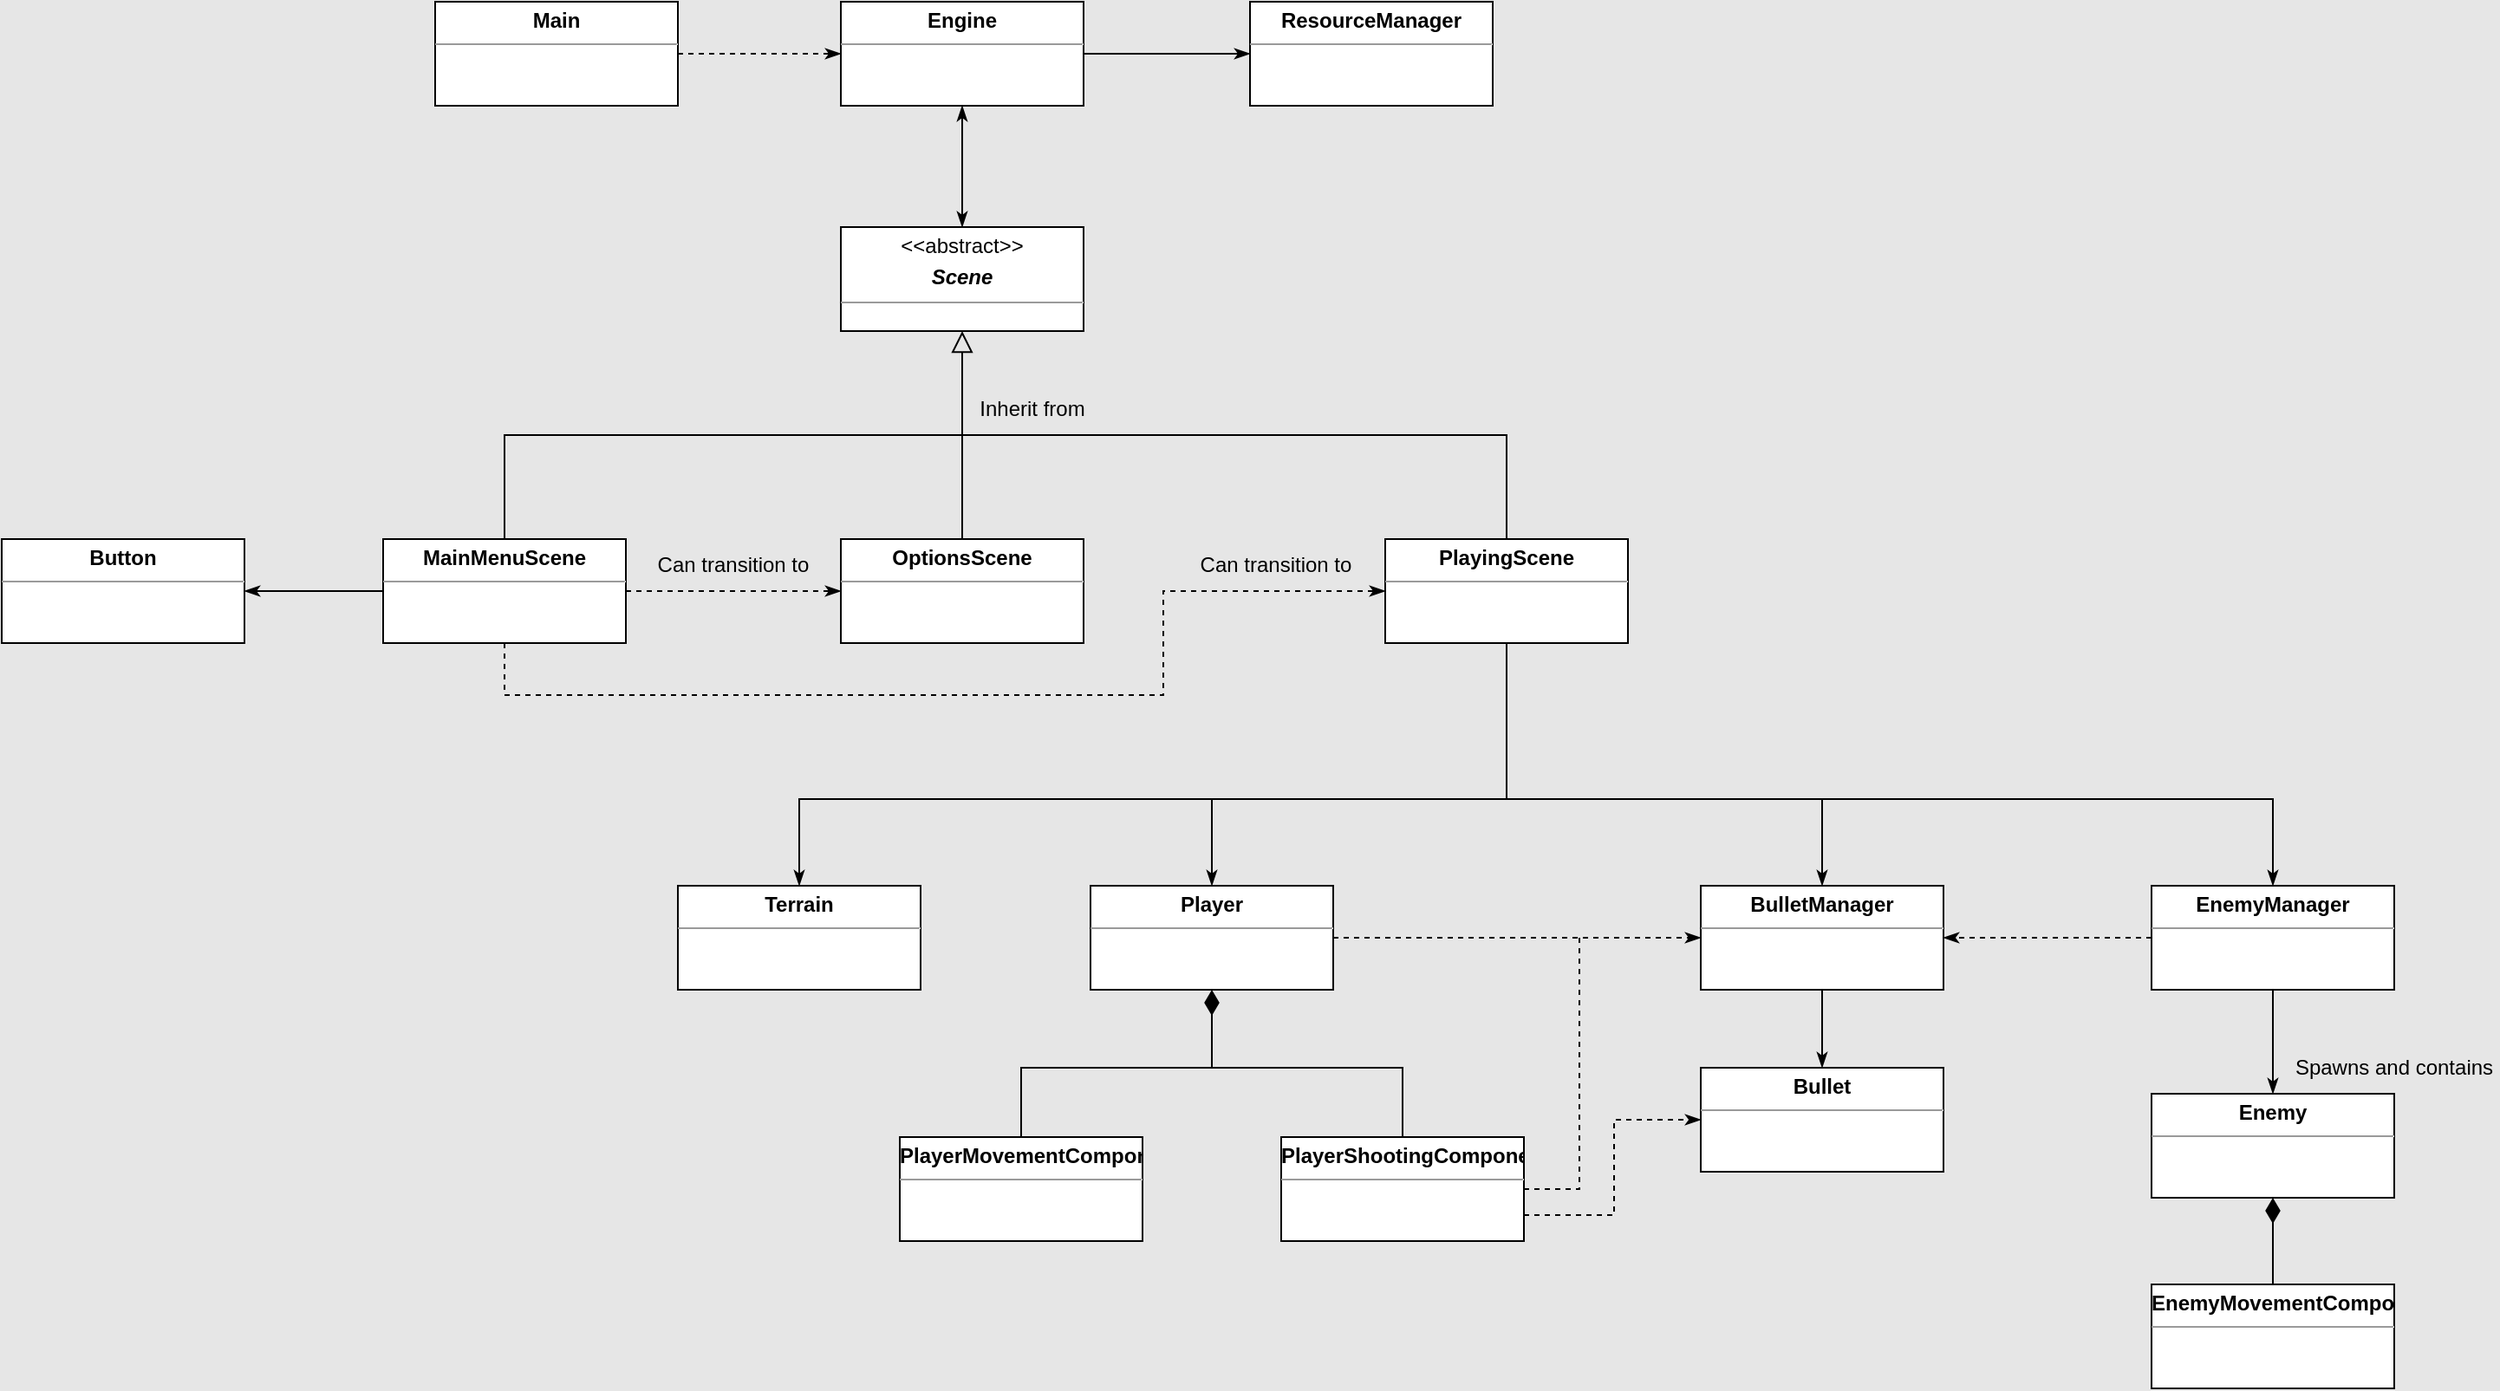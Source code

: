 <mxfile version="20.7.4" type="device"><diagram id="C5RBs43oDa-KdzZeNtuy" name="Page-1"><mxGraphModel dx="1818" dy="820" grid="0" gridSize="10" guides="1" tooltips="1" connect="1" arrows="1" fold="1" page="0" pageScale="1" pageWidth="827" pageHeight="1169" background="#E6E6E6" math="0" shadow="0"><root><mxCell id="WIyWlLk6GJQsqaUBKTNV-0"/><mxCell id="WIyWlLk6GJQsqaUBKTNV-1" parent="WIyWlLk6GJQsqaUBKTNV-0"/><mxCell id="s5ZWWQUvPpXrEzm3SAUk-28" value="&lt;p style=&quot;margin:0px;margin-top:4px;text-align:center;&quot;&gt;&lt;b&gt;Main&lt;/b&gt;&lt;/p&gt;&lt;hr size=&quot;1&quot;&gt;&lt;div style=&quot;height:2px;&quot;&gt;&lt;/div&gt;" style="verticalAlign=top;align=left;overflow=fill;fontSize=12;fontFamily=Helvetica;html=1;fillColor=default;" parent="WIyWlLk6GJQsqaUBKTNV-1" vertex="1"><mxGeometry x="110" y="30" width="140" height="60" as="geometry"/></mxCell><mxCell id="s5ZWWQUvPpXrEzm3SAUk-29" value="&lt;p style=&quot;margin:0px;margin-top:4px;text-align:center;&quot;&gt;&lt;b&gt;Engine&lt;/b&gt;&lt;/p&gt;&lt;hr size=&quot;1&quot;&gt;&lt;div style=&quot;height:2px;&quot;&gt;&lt;/div&gt;" style="verticalAlign=top;align=left;overflow=fill;fontSize=12;fontFamily=Helvetica;html=1;fillColor=default;" parent="WIyWlLk6GJQsqaUBKTNV-1" vertex="1"><mxGeometry x="344" y="30" width="140" height="60" as="geometry"/></mxCell><mxCell id="s5ZWWQUvPpXrEzm3SAUk-30" value="&lt;p style=&quot;margin:0px;margin-top:4px;text-align:center;&quot;&gt;&amp;lt;&amp;lt;abstract&amp;gt;&amp;gt;&lt;/p&gt;&lt;p style=&quot;margin:0px;margin-top:4px;text-align:center;&quot;&gt;&lt;b&gt;&lt;i&gt;Scene&lt;/i&gt;&lt;/b&gt;&lt;/p&gt;&lt;hr size=&quot;1&quot;&gt;&lt;div style=&quot;height:2px;&quot;&gt;&lt;/div&gt;" style="verticalAlign=top;align=left;overflow=fill;fontSize=12;fontFamily=Helvetica;html=1;fillColor=default;" parent="WIyWlLk6GJQsqaUBKTNV-1" vertex="1"><mxGeometry x="344" y="160" width="140" height="60" as="geometry"/></mxCell><mxCell id="s5ZWWQUvPpXrEzm3SAUk-31" value="&lt;p style=&quot;margin:0px;margin-top:4px;text-align:center;&quot;&gt;&lt;b&gt;MainMenuScene&lt;/b&gt;&lt;/p&gt;&lt;hr size=&quot;1&quot;&gt;&lt;div style=&quot;height:2px;&quot;&gt;&lt;/div&gt;" style="verticalAlign=top;align=left;overflow=fill;fontSize=12;fontFamily=Helvetica;html=1;fillColor=default;" parent="WIyWlLk6GJQsqaUBKTNV-1" vertex="1"><mxGeometry x="80" y="340" width="140" height="60" as="geometry"/></mxCell><mxCell id="s5ZWWQUvPpXrEzm3SAUk-32" value="&lt;p style=&quot;margin:0px;margin-top:4px;text-align:center;&quot;&gt;&lt;b&gt;OptionsScene&lt;/b&gt;&lt;/p&gt;&lt;hr size=&quot;1&quot;&gt;&lt;div style=&quot;height:2px;&quot;&gt;&lt;/div&gt;" style="verticalAlign=top;align=left;overflow=fill;fontSize=12;fontFamily=Helvetica;html=1;fillColor=default;" parent="WIyWlLk6GJQsqaUBKTNV-1" vertex="1"><mxGeometry x="344" y="340" width="140" height="60" as="geometry"/></mxCell><mxCell id="s5ZWWQUvPpXrEzm3SAUk-33" value="&lt;p style=&quot;margin:0px;margin-top:4px;text-align:center;&quot;&gt;&lt;b&gt;PlayingScene&lt;/b&gt;&lt;/p&gt;&lt;hr size=&quot;1&quot;&gt;&lt;div style=&quot;height:2px;&quot;&gt;&lt;/div&gt;" style="verticalAlign=top;align=left;overflow=fill;fontSize=12;fontFamily=Helvetica;html=1;fillColor=default;" parent="WIyWlLk6GJQsqaUBKTNV-1" vertex="1"><mxGeometry x="658" y="340" width="140" height="60" as="geometry"/></mxCell><mxCell id="s5ZWWQUvPpXrEzm3SAUk-39" value="Inherit from" style="text;html=1;strokeColor=none;fillColor=none;align=center;verticalAlign=middle;whiteSpace=wrap;rounded=0;" parent="WIyWlLk6GJQsqaUBKTNV-1" vertex="1"><mxGeometry x="420" y="250" width="69" height="30" as="geometry"/></mxCell><mxCell id="s5ZWWQUvPpXrEzm3SAUk-40" value="" style="endArrow=classicThin;html=1;rounded=0;endSize=6;exitX=0.5;exitY=0;exitDx=0;exitDy=0;entryX=0.5;entryY=1;entryDx=0;entryDy=0;startArrow=classicThin;startFill=1;endFill=1;" parent="WIyWlLk6GJQsqaUBKTNV-1" source="s5ZWWQUvPpXrEzm3SAUk-30" target="s5ZWWQUvPpXrEzm3SAUk-29" edge="1"><mxGeometry width="50" height="50" relative="1" as="geometry"><mxPoint x="480" y="260" as="sourcePoint"/><mxPoint x="530" y="210" as="targetPoint"/></mxGeometry></mxCell><mxCell id="s5ZWWQUvPpXrEzm3SAUk-41" value="" style="endArrow=classicThin;html=1;rounded=0;endSize=6;entryX=0;entryY=0.5;entryDx=0;entryDy=0;exitX=1;exitY=0.5;exitDx=0;exitDy=0;endFill=1;dashed=1;" parent="WIyWlLk6GJQsqaUBKTNV-1" source="s5ZWWQUvPpXrEzm3SAUk-28" target="s5ZWWQUvPpXrEzm3SAUk-29" edge="1"><mxGeometry width="50" height="50" relative="1" as="geometry"><mxPoint x="480" y="260" as="sourcePoint"/><mxPoint x="530" y="210" as="targetPoint"/></mxGeometry></mxCell><mxCell id="s5ZWWQUvPpXrEzm3SAUk-43" value="&lt;p style=&quot;margin:0px;margin-top:4px;text-align:center;&quot;&gt;&lt;b&gt;Player&lt;/b&gt;&lt;/p&gt;&lt;hr size=&quot;1&quot;&gt;&lt;div style=&quot;height:2px;&quot;&gt;&lt;/div&gt;" style="verticalAlign=top;align=left;overflow=fill;fontSize=12;fontFamily=Helvetica;html=1;fillColor=default;" parent="WIyWlLk6GJQsqaUBKTNV-1" vertex="1"><mxGeometry x="488" y="540" width="140" height="60" as="geometry"/></mxCell><mxCell id="s5ZWWQUvPpXrEzm3SAUk-44" value="&lt;p style=&quot;margin:0px;margin-top:4px;text-align:center;&quot;&gt;&lt;b&gt;PlayerMovementComponent&lt;/b&gt;&lt;/p&gt;&lt;hr size=&quot;1&quot;&gt;&lt;div style=&quot;height:2px;&quot;&gt;&lt;/div&gt;" style="verticalAlign=top;align=left;overflow=fill;fontSize=12;fontFamily=Helvetica;html=1;fillColor=default;" parent="WIyWlLk6GJQsqaUBKTNV-1" vertex="1"><mxGeometry x="378" y="685" width="140" height="60" as="geometry"/></mxCell><mxCell id="s5ZWWQUvPpXrEzm3SAUk-45" value="&lt;p style=&quot;margin:0px;margin-top:4px;text-align:center;&quot;&gt;&lt;b&gt;PlayerShootingComponent&lt;/b&gt;&lt;/p&gt;&lt;hr size=&quot;1&quot;&gt;&lt;div style=&quot;height:2px;&quot;&gt;&lt;/div&gt;" style="verticalAlign=top;align=left;overflow=fill;fontSize=12;fontFamily=Helvetica;html=1;fillColor=default;" parent="WIyWlLk6GJQsqaUBKTNV-1" vertex="1"><mxGeometry x="598" y="685" width="140" height="60" as="geometry"/></mxCell><mxCell id="s5ZWWQUvPpXrEzm3SAUk-49" value="" style="group" parent="WIyWlLk6GJQsqaUBKTNV-1" vertex="1" connectable="0"><mxGeometry x="448" y="645" width="220" as="geometry"/></mxCell><mxCell id="s5ZWWQUvPpXrEzm3SAUk-46" value="" style="endArrow=none;html=1;rounded=0;endSize=10;exitX=0.5;exitY=0;exitDx=0;exitDy=0;" parent="s5ZWWQUvPpXrEzm3SAUk-49" source="s5ZWWQUvPpXrEzm3SAUk-44" edge="1"><mxGeometry width="50" height="50" relative="1" as="geometry"><mxPoint x="130" y="-120" as="sourcePoint"/><mxPoint x="110" as="targetPoint"/><Array as="points"><mxPoint/></Array></mxGeometry></mxCell><mxCell id="s5ZWWQUvPpXrEzm3SAUk-47" value="" style="endArrow=diamondThin;html=1;rounded=0;endSize=12;endFill=1;entryX=0.5;entryY=1;entryDx=0;entryDy=0;" parent="s5ZWWQUvPpXrEzm3SAUk-49" target="s5ZWWQUvPpXrEzm3SAUk-43" edge="1"><mxGeometry width="50" height="50" relative="1" as="geometry"><mxPoint x="110" as="sourcePoint"/><mxPoint x="180" y="-170" as="targetPoint"/></mxGeometry></mxCell><mxCell id="s5ZWWQUvPpXrEzm3SAUk-48" value="" style="endArrow=none;html=1;rounded=0;endSize=10;entryX=0.5;entryY=0;entryDx=0;entryDy=0;" parent="s5ZWWQUvPpXrEzm3SAUk-49" target="s5ZWWQUvPpXrEzm3SAUk-45" edge="1"><mxGeometry width="50" height="50" relative="1" as="geometry"><mxPoint x="110" as="sourcePoint"/><mxPoint x="180" y="-170" as="targetPoint"/><Array as="points"><mxPoint x="220"/></Array></mxGeometry></mxCell><mxCell id="s5ZWWQUvPpXrEzm3SAUk-50" value="&lt;p style=&quot;margin:0px;margin-top:4px;text-align:center;&quot;&gt;&lt;b&gt;Terrain&lt;/b&gt;&lt;/p&gt;&lt;hr size=&quot;1&quot;&gt;&lt;div style=&quot;height:2px;&quot;&gt;&lt;/div&gt;" style="verticalAlign=top;align=left;overflow=fill;fontSize=12;fontFamily=Helvetica;html=1;fillColor=default;" parent="WIyWlLk6GJQsqaUBKTNV-1" vertex="1"><mxGeometry x="250" y="540" width="140" height="60" as="geometry"/></mxCell><mxCell id="s5ZWWQUvPpXrEzm3SAUk-51" value="&lt;p style=&quot;margin:0px;margin-top:4px;text-align:center;&quot;&gt;&lt;b&gt;ResourceManager&lt;/b&gt;&lt;/p&gt;&lt;hr size=&quot;1&quot;&gt;&lt;div style=&quot;height:2px;&quot;&gt;&lt;/div&gt;" style="verticalAlign=top;align=left;overflow=fill;fontSize=12;fontFamily=Helvetica;html=1;fillColor=default;" parent="WIyWlLk6GJQsqaUBKTNV-1" vertex="1"><mxGeometry x="580" y="30" width="140" height="60" as="geometry"/></mxCell><mxCell id="s5ZWWQUvPpXrEzm3SAUk-52" value="" style="endArrow=none;html=1;rounded=0;endSize=6;entryX=1;entryY=0.5;entryDx=0;entryDy=0;exitX=0;exitY=0.5;exitDx=0;exitDy=0;endFill=0;startArrow=classicThin;startFill=1;startSize=6;" parent="WIyWlLk6GJQsqaUBKTNV-1" source="s5ZWWQUvPpXrEzm3SAUk-51" target="s5ZWWQUvPpXrEzm3SAUk-29" edge="1"><mxGeometry width="50" height="50" relative="1" as="geometry"><mxPoint x="480" y="260" as="sourcePoint"/><mxPoint x="530" y="210" as="targetPoint"/></mxGeometry></mxCell><mxCell id="s5ZWWQUvPpXrEzm3SAUk-54" value="" style="endArrow=classicThin;html=1;rounded=0;endSize=6;exitX=1;exitY=0.5;exitDx=0;exitDy=0;entryX=0;entryY=0.5;entryDx=0;entryDy=0;endFill=1;dashed=1;" parent="WIyWlLk6GJQsqaUBKTNV-1" source="s5ZWWQUvPpXrEzm3SAUk-31" target="s5ZWWQUvPpXrEzm3SAUk-32" edge="1"><mxGeometry width="50" height="50" relative="1" as="geometry"><mxPoint x="480" y="330" as="sourcePoint"/><mxPoint x="530" y="280" as="targetPoint"/></mxGeometry></mxCell><mxCell id="s5ZWWQUvPpXrEzm3SAUk-55" value="" style="endArrow=classicThin;html=1;rounded=0;endSize=6;endFill=1;dashed=1;exitX=0.5;exitY=1;exitDx=0;exitDy=0;entryX=0;entryY=0.5;entryDx=0;entryDy=0;" parent="WIyWlLk6GJQsqaUBKTNV-1" source="s5ZWWQUvPpXrEzm3SAUk-31" target="s5ZWWQUvPpXrEzm3SAUk-33" edge="1"><mxGeometry width="50" height="50" relative="1" as="geometry"><mxPoint x="480" y="410" as="sourcePoint"/><mxPoint x="10" y="480" as="targetPoint"/><Array as="points"><mxPoint x="150" y="430"/><mxPoint x="530" y="430"/><mxPoint x="530" y="370"/></Array></mxGeometry></mxCell><mxCell id="s5ZWWQUvPpXrEzm3SAUk-56" value="Can transition to" style="text;html=1;strokeColor=none;fillColor=none;align=center;verticalAlign=middle;whiteSpace=wrap;rounded=0;" parent="WIyWlLk6GJQsqaUBKTNV-1" vertex="1"><mxGeometry x="237" y="340" width="90" height="30" as="geometry"/></mxCell><mxCell id="s5ZWWQUvPpXrEzm3SAUk-58" value="Can transition to" style="text;html=1;strokeColor=none;fillColor=none;align=center;verticalAlign=middle;whiteSpace=wrap;rounded=0;" parent="WIyWlLk6GJQsqaUBKTNV-1" vertex="1"><mxGeometry x="550" y="340" width="90" height="30" as="geometry"/></mxCell><mxCell id="s5ZWWQUvPpXrEzm3SAUk-60" value="" style="endArrow=classicThin;html=1;rounded=0;endSize=6;endFill=1;entryX=0.5;entryY=0;entryDx=0;entryDy=0;" parent="WIyWlLk6GJQsqaUBKTNV-1" target="s5ZWWQUvPpXrEzm3SAUk-43" edge="1"><mxGeometry width="50" height="50" relative="1" as="geometry"><mxPoint x="558" y="490" as="sourcePoint"/><mxPoint x="784" y="360" as="targetPoint"/></mxGeometry></mxCell><mxCell id="s5ZWWQUvPpXrEzm3SAUk-64" value="" style="endArrow=classicThin;html=1;rounded=0;startSize=6;endSize=6;entryX=0.5;entryY=0;entryDx=0;entryDy=0;endFill=1;" parent="WIyWlLk6GJQsqaUBKTNV-1" target="s5ZWWQUvPpXrEzm3SAUk-50" edge="1"><mxGeometry width="50" height="50" relative="1" as="geometry"><mxPoint x="558" y="490" as="sourcePoint"/><mxPoint x="674" y="540" as="targetPoint"/><Array as="points"><mxPoint x="320" y="490"/></Array></mxGeometry></mxCell><mxCell id="YrJvXY9LYlx8GF29ukFt-0" value="&lt;p style=&quot;margin:0px;margin-top:4px;text-align:center;&quot;&gt;&lt;b&gt;Button&lt;/b&gt;&lt;/p&gt;&lt;hr size=&quot;1&quot;&gt;&lt;div style=&quot;height:2px;&quot;&gt;&lt;/div&gt;" style="verticalAlign=top;align=left;overflow=fill;fontSize=12;fontFamily=Helvetica;html=1;fillColor=default;" parent="WIyWlLk6GJQsqaUBKTNV-1" vertex="1"><mxGeometry x="-140" y="340" width="140" height="60" as="geometry"/></mxCell><mxCell id="YrJvXY9LYlx8GF29ukFt-1" value="" style="endArrow=classicThin;html=1;rounded=0;endSize=6;endFill=1;exitX=0;exitY=0.5;exitDx=0;exitDy=0;entryX=1;entryY=0.5;entryDx=0;entryDy=0;" parent="WIyWlLk6GJQsqaUBKTNV-1" source="s5ZWWQUvPpXrEzm3SAUk-31" target="YrJvXY9LYlx8GF29ukFt-0" edge="1"><mxGeometry width="50" height="50" relative="1" as="geometry"><mxPoint x="400" y="350" as="sourcePoint"/><mxPoint x="450" y="300" as="targetPoint"/></mxGeometry></mxCell><mxCell id="s5ZWWQUvPpXrEzm3SAUk-34" value="" style="endArrow=block;html=1;rounded=0;endSize=10;endFill=0;entryX=0.5;entryY=1;entryDx=0;entryDy=0;" parent="WIyWlLk6GJQsqaUBKTNV-1" target="s5ZWWQUvPpXrEzm3SAUk-30" edge="1"><mxGeometry width="50" height="50" relative="1" as="geometry"><mxPoint x="414" y="280" as="sourcePoint"/><mxPoint x="570" y="260" as="targetPoint"/></mxGeometry></mxCell><mxCell id="s5ZWWQUvPpXrEzm3SAUk-35" value="" style="endArrow=none;html=1;rounded=0;endSize=10;exitX=0.5;exitY=0;exitDx=0;exitDy=0;" parent="WIyWlLk6GJQsqaUBKTNV-1" source="s5ZWWQUvPpXrEzm3SAUk-31" edge="1"><mxGeometry width="50" height="50" relative="1" as="geometry"><mxPoint x="450" y="200" as="sourcePoint"/><mxPoint x="415" y="280" as="targetPoint"/><Array as="points"><mxPoint x="150" y="280"/></Array></mxGeometry></mxCell><mxCell id="s5ZWWQUvPpXrEzm3SAUk-36" value="" style="endArrow=none;html=1;rounded=0;endSize=10;exitX=0.5;exitY=0;exitDx=0;exitDy=0;" parent="WIyWlLk6GJQsqaUBKTNV-1" source="s5ZWWQUvPpXrEzm3SAUk-32" edge="1"><mxGeometry width="50" height="50" relative="1" as="geometry"><mxPoint x="450" y="200" as="sourcePoint"/><mxPoint x="414" y="280" as="targetPoint"/></mxGeometry></mxCell><mxCell id="YrJvXY9LYlx8GF29ukFt-2" value="" style="endArrow=none;html=1;rounded=0;exitX=0.5;exitY=0;exitDx=0;exitDy=0;" parent="WIyWlLk6GJQsqaUBKTNV-1" source="s5ZWWQUvPpXrEzm3SAUk-33" edge="1"><mxGeometry width="50" height="50" relative="1" as="geometry"><mxPoint x="550" y="380" as="sourcePoint"/><mxPoint x="414" y="280" as="targetPoint"/><Array as="points"><mxPoint x="728" y="280"/></Array></mxGeometry></mxCell><mxCell id="hnqqY8OOUIOQ_sSm8QMX-0" value="&lt;p style=&quot;margin:0px;margin-top:4px;text-align:center;&quot;&gt;&lt;b&gt;BulletManager&lt;/b&gt;&lt;/p&gt;&lt;hr size=&quot;1&quot;&gt;&lt;div style=&quot;height:2px;&quot;&gt;&lt;/div&gt;" style="verticalAlign=top;align=left;overflow=fill;fontSize=12;fontFamily=Helvetica;html=1;fillColor=default;" parent="WIyWlLk6GJQsqaUBKTNV-1" vertex="1"><mxGeometry x="840" y="540" width="140" height="60" as="geometry"/></mxCell><mxCell id="hnqqY8OOUIOQ_sSm8QMX-1" value="" style="endArrow=classicThin;html=1;rounded=0;endSize=6;endFill=1;entryX=0.5;entryY=0;entryDx=0;entryDy=0;" parent="WIyWlLk6GJQsqaUBKTNV-1" target="hnqqY8OOUIOQ_sSm8QMX-0" edge="1"><mxGeometry width="50" height="50" relative="1" as="geometry"><mxPoint x="558" y="490" as="sourcePoint"/><mxPoint x="850" y="590" as="targetPoint"/><Array as="points"><mxPoint x="910" y="490"/></Array></mxGeometry></mxCell><mxCell id="hnqqY8OOUIOQ_sSm8QMX-2" value="&lt;p style=&quot;margin:0px;margin-top:4px;text-align:center;&quot;&gt;&lt;b&gt;Bullet&lt;/b&gt;&lt;/p&gt;&lt;hr size=&quot;1&quot;&gt;&lt;div style=&quot;height:2px;&quot;&gt;&lt;/div&gt;" style="verticalAlign=top;align=left;overflow=fill;fontSize=12;fontFamily=Helvetica;html=1;fillColor=default;" parent="WIyWlLk6GJQsqaUBKTNV-1" vertex="1"><mxGeometry x="840" y="645" width="140" height="60" as="geometry"/></mxCell><mxCell id="hnqqY8OOUIOQ_sSm8QMX-3" value="" style="endArrow=classicThin;html=1;rounded=0;endSize=6;endFill=1;entryX=0.5;entryY=0;entryDx=0;entryDy=0;exitX=0.5;exitY=1;exitDx=0;exitDy=0;" parent="WIyWlLk6GJQsqaUBKTNV-1" source="hnqqY8OOUIOQ_sSm8QMX-0" target="hnqqY8OOUIOQ_sSm8QMX-2" edge="1"><mxGeometry width="50" height="50" relative="1" as="geometry"><mxPoint x="830" y="640" as="sourcePoint"/><mxPoint x="880" y="590" as="targetPoint"/></mxGeometry></mxCell><mxCell id="hnqqY8OOUIOQ_sSm8QMX-4" value="" style="endArrow=classicThin;html=1;rounded=0;endSize=6;endFill=1;dashed=1;entryX=0;entryY=0.5;entryDx=0;entryDy=0;exitX=1;exitY=0.5;exitDx=0;exitDy=0;" parent="WIyWlLk6GJQsqaUBKTNV-1" source="s5ZWWQUvPpXrEzm3SAUk-43" target="hnqqY8OOUIOQ_sSm8QMX-0" edge="1"><mxGeometry width="50" height="50" relative="1" as="geometry"><mxPoint x="780" y="520" as="sourcePoint"/><mxPoint x="830" y="470" as="targetPoint"/></mxGeometry></mxCell><mxCell id="hnqqY8OOUIOQ_sSm8QMX-13" value="&lt;p style=&quot;margin:0px;margin-top:4px;text-align:center;&quot;&gt;&lt;b&gt;EnemyManager&lt;/b&gt;&lt;/p&gt;&lt;hr size=&quot;1&quot;&gt;&lt;div style=&quot;height:2px;&quot;&gt;&lt;/div&gt;" style="verticalAlign=top;align=left;overflow=fill;fontSize=12;fontFamily=Helvetica;html=1;fillColor=default;" parent="WIyWlLk6GJQsqaUBKTNV-1" vertex="1"><mxGeometry x="1100" y="540" width="140" height="60" as="geometry"/></mxCell><mxCell id="hnqqY8OOUIOQ_sSm8QMX-14" value="&lt;p style=&quot;margin:0px;margin-top:4px;text-align:center;&quot;&gt;&lt;b&gt;Enemy&lt;/b&gt;&lt;/p&gt;&lt;hr size=&quot;1&quot;&gt;&lt;div style=&quot;height:2px;&quot;&gt;&lt;/div&gt;" style="verticalAlign=top;align=left;overflow=fill;fontSize=12;fontFamily=Helvetica;html=1;fillColor=default;" parent="WIyWlLk6GJQsqaUBKTNV-1" vertex="1"><mxGeometry x="1100" y="660" width="140" height="60" as="geometry"/></mxCell><mxCell id="hnqqY8OOUIOQ_sSm8QMX-15" value="&lt;p style=&quot;margin:0px;margin-top:4px;text-align:center;&quot;&gt;&lt;b&gt;EnemyMovementComponent&lt;/b&gt;&lt;/p&gt;&lt;hr size=&quot;1&quot;&gt;&lt;div style=&quot;height:2px;&quot;&gt;&lt;/div&gt;" style="verticalAlign=top;align=left;overflow=fill;fontSize=12;fontFamily=Helvetica;html=1;fillColor=default;" parent="WIyWlLk6GJQsqaUBKTNV-1" vertex="1"><mxGeometry x="1100" y="770" width="140" height="60" as="geometry"/></mxCell><mxCell id="hnqqY8OOUIOQ_sSm8QMX-16" value="" style="endArrow=diamondThin;html=1;rounded=0;endSize=12;endFill=1;entryX=0.5;entryY=1;entryDx=0;entryDy=0;exitX=0.5;exitY=0;exitDx=0;exitDy=0;" parent="WIyWlLk6GJQsqaUBKTNV-1" source="hnqqY8OOUIOQ_sSm8QMX-15" target="hnqqY8OOUIOQ_sSm8QMX-14" edge="1"><mxGeometry width="50" height="50" relative="1" as="geometry"><mxPoint x="950" y="830" as="sourcePoint"/><mxPoint x="1000" y="780" as="targetPoint"/></mxGeometry></mxCell><mxCell id="hnqqY8OOUIOQ_sSm8QMX-17" value="" style="endArrow=classicThin;html=1;rounded=0;endSize=6;endFill=1;exitX=0.5;exitY=1;exitDx=0;exitDy=0;entryX=0.5;entryY=0;entryDx=0;entryDy=0;" parent="WIyWlLk6GJQsqaUBKTNV-1" source="hnqqY8OOUIOQ_sSm8QMX-13" target="hnqqY8OOUIOQ_sSm8QMX-14" edge="1"><mxGeometry width="50" height="50" relative="1" as="geometry"><mxPoint x="1280" y="610" as="sourcePoint"/><mxPoint x="1330" y="560" as="targetPoint"/></mxGeometry></mxCell><mxCell id="hnqqY8OOUIOQ_sSm8QMX-19" value="" style="endArrow=none;html=1;rounded=0;endSize=10;exitX=1;exitY=0.5;exitDx=0;exitDy=0;dashed=1;" parent="WIyWlLk6GJQsqaUBKTNV-1" source="s5ZWWQUvPpXrEzm3SAUk-45" edge="1"><mxGeometry width="50" height="50" relative="1" as="geometry"><mxPoint x="700" y="580" as="sourcePoint"/><mxPoint x="770" y="570" as="targetPoint"/><Array as="points"><mxPoint x="770" y="715"/></Array></mxGeometry></mxCell><mxCell id="hnqqY8OOUIOQ_sSm8QMX-20" value="" style="endArrow=classicThin;html=1;rounded=0;endSize=6;endFill=1;dashed=1;entryX=0;entryY=0.5;entryDx=0;entryDy=0;exitX=1;exitY=0.75;exitDx=0;exitDy=0;" parent="WIyWlLk6GJQsqaUBKTNV-1" source="s5ZWWQUvPpXrEzm3SAUk-45" target="hnqqY8OOUIOQ_sSm8QMX-2" edge="1"><mxGeometry width="50" height="50" relative="1" as="geometry"><mxPoint x="700" y="580" as="sourcePoint"/><mxPoint x="750" y="530" as="targetPoint"/><Array as="points"><mxPoint x="790" y="730"/><mxPoint x="790" y="675"/></Array></mxGeometry></mxCell><mxCell id="hnqqY8OOUIOQ_sSm8QMX-21" value="Spawns and contains" style="text;html=1;strokeColor=none;fillColor=none;align=center;verticalAlign=middle;whiteSpace=wrap;rounded=0;" parent="WIyWlLk6GJQsqaUBKTNV-1" vertex="1"><mxGeometry x="1180" y="630" width="120" height="30" as="geometry"/></mxCell><mxCell id="hnqqY8OOUIOQ_sSm8QMX-22" value="" style="endArrow=classicThin;html=1;rounded=0;endSize=6;endFill=1;entryX=0.5;entryY=0;entryDx=0;entryDy=0;" parent="WIyWlLk6GJQsqaUBKTNV-1" target="hnqqY8OOUIOQ_sSm8QMX-13" edge="1"><mxGeometry width="50" height="50" relative="1" as="geometry"><mxPoint x="910" y="490" as="sourcePoint"/><mxPoint x="860" y="540" as="targetPoint"/><Array as="points"><mxPoint x="1170" y="490"/></Array></mxGeometry></mxCell><mxCell id="hnqqY8OOUIOQ_sSm8QMX-24" value="" style="endArrow=classicThin;html=1;rounded=0;endSize=6;endFill=1;dashed=1;entryX=1;entryY=0.5;entryDx=0;entryDy=0;exitX=0;exitY=0.5;exitDx=0;exitDy=0;" parent="WIyWlLk6GJQsqaUBKTNV-1" source="hnqqY8OOUIOQ_sSm8QMX-13" target="hnqqY8OOUIOQ_sSm8QMX-0" edge="1"><mxGeometry width="50" height="50" relative="1" as="geometry"><mxPoint x="1060" y="405" as="sourcePoint"/><mxPoint x="1110" y="355" as="targetPoint"/></mxGeometry></mxCell><mxCell id="hnqqY8OOUIOQ_sSm8QMX-25" value="" style="endArrow=none;html=1;rounded=0;endSize=10;entryX=0.5;entryY=1;entryDx=0;entryDy=0;" parent="WIyWlLk6GJQsqaUBKTNV-1" target="s5ZWWQUvPpXrEzm3SAUk-33" edge="1"><mxGeometry width="50" height="50" relative="1" as="geometry"><mxPoint x="728" y="490" as="sourcePoint"/><mxPoint x="860" y="490" as="targetPoint"/></mxGeometry></mxCell></root></mxGraphModel></diagram></mxfile>